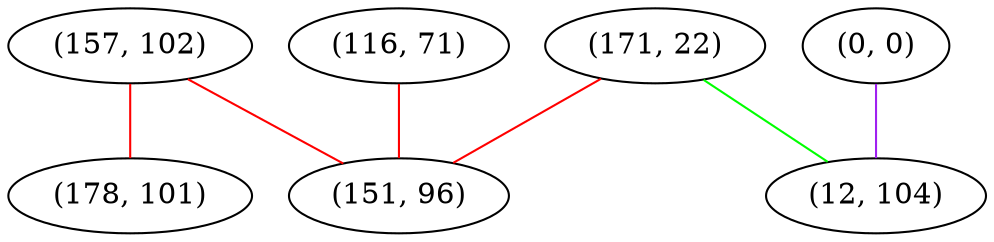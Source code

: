 graph "" {
"(157, 102)";
"(0, 0)";
"(178, 101)";
"(171, 22)";
"(116, 71)";
"(151, 96)";
"(12, 104)";
"(157, 102)" -- "(178, 101)"  [color=red, key=0, weight=1];
"(157, 102)" -- "(151, 96)"  [color=red, key=0, weight=1];
"(0, 0)" -- "(12, 104)"  [color=purple, key=0, weight=4];
"(171, 22)" -- "(151, 96)"  [color=red, key=0, weight=1];
"(171, 22)" -- "(12, 104)"  [color=green, key=0, weight=2];
"(116, 71)" -- "(151, 96)"  [color=red, key=0, weight=1];
}
